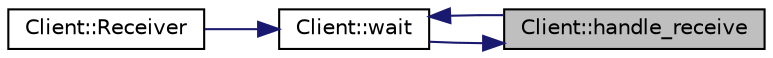 digraph "Client::handle_receive"
{
 // LATEX_PDF_SIZE
  edge [fontname="Helvetica",fontsize="10",labelfontname="Helvetica",labelfontsize="10"];
  node [fontname="Helvetica",fontsize="10",shape=record];
  rankdir="RL";
  Node1 [label="Client::handle_receive",height=0.2,width=0.4,color="black", fillcolor="grey75", style="filled", fontcolor="black",tooltip="The received message gets checked for errors and then sent to the decoder."];
  Node1 -> Node2 [dir="back",color="midnightblue",fontsize="10",style="solid",fontname="Helvetica"];
  Node2 [label="Client::wait",height=0.2,width=0.4,color="black", fillcolor="white", style="filled",URL="$class_client.html#a728a1477ada642c2aac0ab1029e81ddd",tooltip="This will send the UDP socket process to sleep until received data are written into the queue."];
  Node2 -> Node1 [dir="back",color="midnightblue",fontsize="10",style="solid",fontname="Helvetica"];
  Node2 -> Node3 [dir="back",color="midnightblue",fontsize="10",style="solid",fontname="Helvetica"];
  Node3 [label="Client::Receiver",height=0.2,width=0.4,color="black", fillcolor="white", style="filled",URL="$class_client.html#a81c4bcb3d652861884836bed57aa0e7f",tooltip="Open a UDP socket and bind it to the specified IPv4 address and port number."];
}
